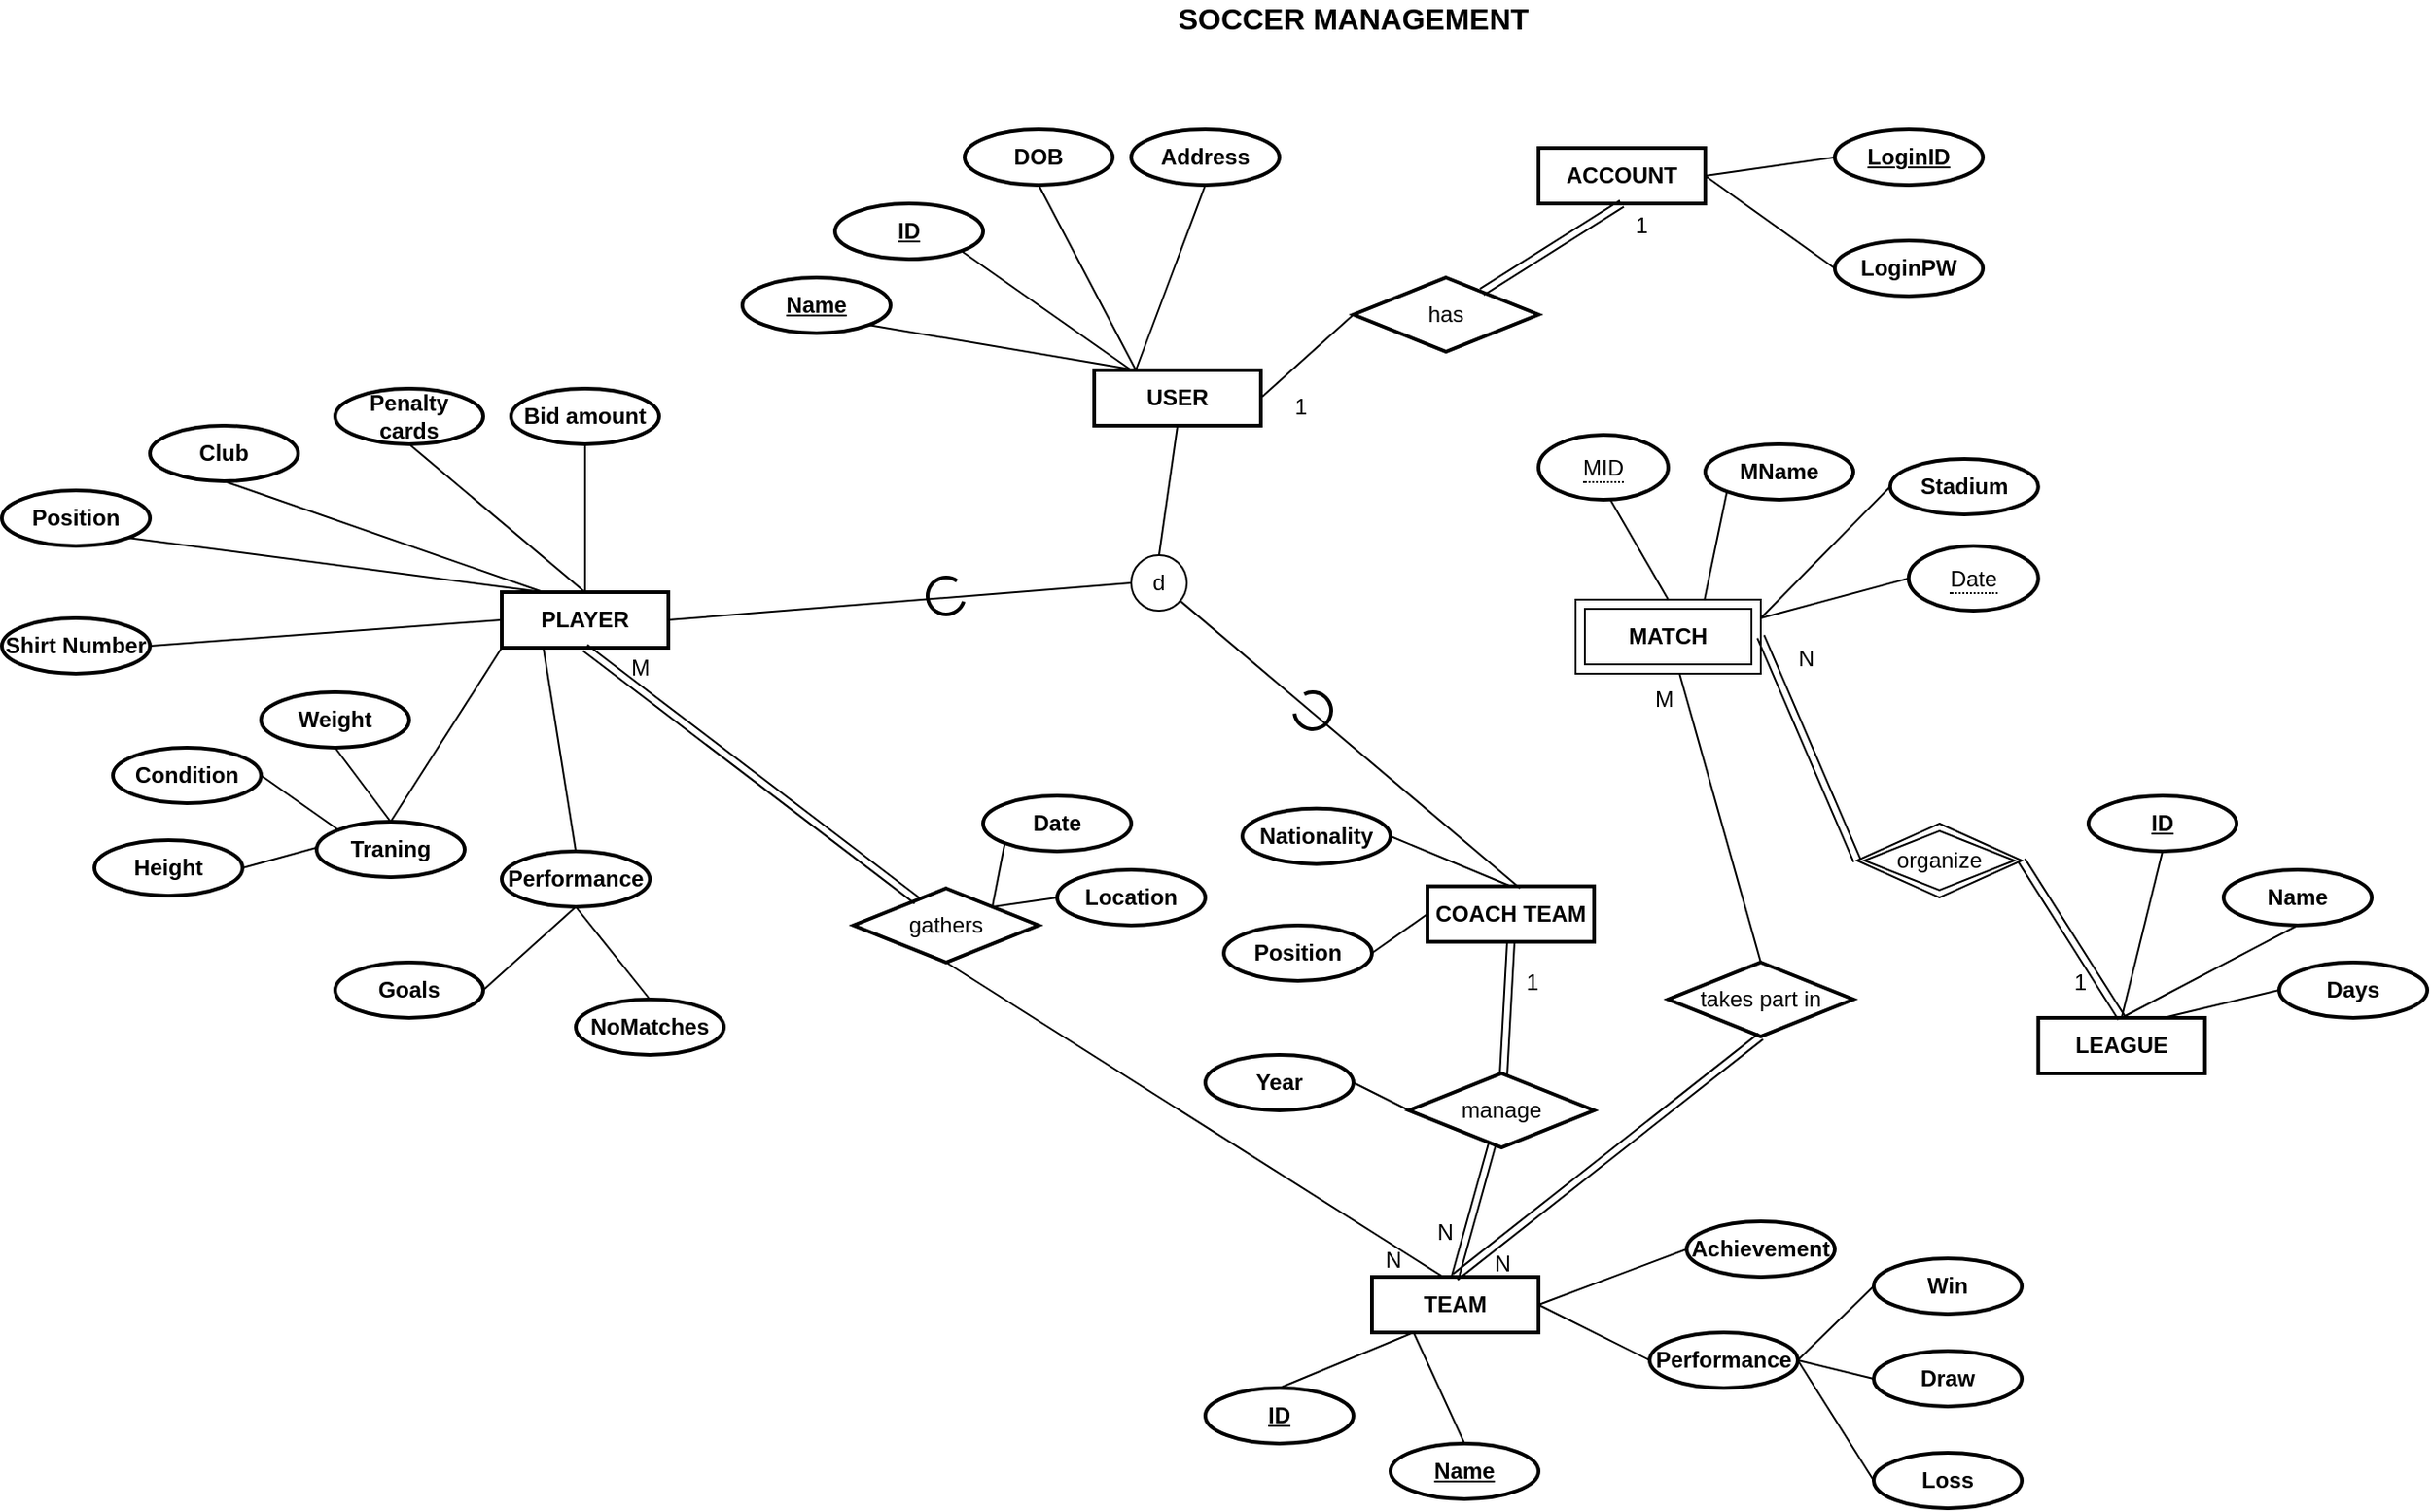 <mxfile version="14.4.9" type="github">
  <diagram id="udH00ynw8GB3pCjKfQQe" name="Page-1">
    <mxGraphModel dx="1950" dy="2154" grid="1" gridSize="10" guides="1" tooltips="1" connect="1" arrows="1" fold="1" page="1" pageScale="1" pageWidth="827" pageHeight="1169" math="0" shadow="0">
      <root>
        <mxCell id="0" />
        <mxCell id="1" parent="0" />
        <mxCell id="oWUO9L_G3Eso75ve9gdb-1" value="TEAM" style="whiteSpace=wrap;html=1;align=center;fontStyle=1;strokeWidth=2;" parent="1" vertex="1">
          <mxGeometry x="440" y="490" width="90" height="30" as="geometry" />
        </mxCell>
        <mxCell id="oWUO9L_G3Eso75ve9gdb-2" value="COACH TEAM" style="whiteSpace=wrap;html=1;align=center;fontStyle=1;strokeWidth=2;" parent="1" vertex="1">
          <mxGeometry x="470" y="278.87" width="90" height="30" as="geometry" />
        </mxCell>
        <mxCell id="oWUO9L_G3Eso75ve9gdb-4" value="PLAYER" style="whiteSpace=wrap;html=1;align=center;fontStyle=1;strokeWidth=2;" parent="1" vertex="1">
          <mxGeometry x="-30" y="120" width="90" height="30" as="geometry" />
        </mxCell>
        <mxCell id="oWUO9L_G3Eso75ve9gdb-5" value="Club" style="ellipse;whiteSpace=wrap;html=1;align=center;strokeWidth=2;fontStyle=1" parent="1" vertex="1">
          <mxGeometry x="-220" y="30" width="80" height="30" as="geometry" />
        </mxCell>
        <mxCell id="oWUO9L_G3Eso75ve9gdb-6" value="Shirt Number" style="ellipse;whiteSpace=wrap;html=1;align=center;strokeWidth=2;fontStyle=1" parent="1" vertex="1">
          <mxGeometry x="-300" y="134" width="80" height="30" as="geometry" />
        </mxCell>
        <mxCell id="oWUO9L_G3Eso75ve9gdb-7" value="Address" style="ellipse;whiteSpace=wrap;html=1;align=center;strokeWidth=2;fontStyle=1" parent="1" vertex="1">
          <mxGeometry x="310" y="-130" width="80" height="30" as="geometry" />
        </mxCell>
        <mxCell id="oWUO9L_G3Eso75ve9gdb-9" value="DOB" style="ellipse;whiteSpace=wrap;html=1;align=center;strokeWidth=2;fontStyle=1" parent="1" vertex="1">
          <mxGeometry x="220" y="-130" width="80" height="30" as="geometry" />
        </mxCell>
        <mxCell id="oWUO9L_G3Eso75ve9gdb-10" value="Name" style="ellipse;whiteSpace=wrap;html=1;align=center;strokeWidth=2;fontStyle=5" parent="1" vertex="1">
          <mxGeometry x="100" y="-50" width="80" height="30" as="geometry" />
        </mxCell>
        <mxCell id="oWUO9L_G3Eso75ve9gdb-11" value="ID" style="ellipse;whiteSpace=wrap;html=1;align=center;strokeWidth=2;fontStyle=5" parent="1" vertex="1">
          <mxGeometry x="150" y="-90" width="80" height="30" as="geometry" />
        </mxCell>
        <mxCell id="oWUO9L_G3Eso75ve9gdb-15" value="Performance" style="ellipse;whiteSpace=wrap;html=1;align=center;strokeWidth=2;fontStyle=1" parent="1" vertex="1">
          <mxGeometry x="-30" y="260" width="80" height="30" as="geometry" />
        </mxCell>
        <mxCell id="oWUO9L_G3Eso75ve9gdb-16" value="Penalty cards" style="ellipse;whiteSpace=wrap;html=1;align=center;strokeWidth=2;fontStyle=1" parent="1" vertex="1">
          <mxGeometry x="-120" y="10" width="80" height="30" as="geometry" />
        </mxCell>
        <mxCell id="oWUO9L_G3Eso75ve9gdb-17" value="Goals" style="ellipse;whiteSpace=wrap;html=1;align=center;strokeWidth=2;fontStyle=1" parent="1" vertex="1">
          <mxGeometry x="-120" y="320" width="80" height="30" as="geometry" />
        </mxCell>
        <mxCell id="oWUO9L_G3Eso75ve9gdb-18" value="NoMatches" style="ellipse;whiteSpace=wrap;html=1;align=center;strokeWidth=2;fontStyle=1" parent="1" vertex="1">
          <mxGeometry x="10" y="340" width="80" height="30" as="geometry" />
        </mxCell>
        <mxCell id="oWUO9L_G3Eso75ve9gdb-19" value="Traning" style="ellipse;whiteSpace=wrap;html=1;align=center;strokeWidth=2;fontStyle=1" parent="1" vertex="1">
          <mxGeometry x="-130" y="244" width="80" height="30" as="geometry" />
        </mxCell>
        <mxCell id="oWUO9L_G3Eso75ve9gdb-20" value="Weight" style="ellipse;whiteSpace=wrap;html=1;align=center;strokeWidth=2;fontStyle=1" parent="1" vertex="1">
          <mxGeometry x="-160" y="174" width="80" height="30" as="geometry" />
        </mxCell>
        <mxCell id="oWUO9L_G3Eso75ve9gdb-21" value="Height" style="ellipse;whiteSpace=wrap;html=1;align=center;strokeWidth=2;fontStyle=1" parent="1" vertex="1">
          <mxGeometry x="-250" y="254" width="80" height="30" as="geometry" />
        </mxCell>
        <mxCell id="oWUO9L_G3Eso75ve9gdb-23" value="Position" style="ellipse;whiteSpace=wrap;html=1;align=center;strokeWidth=2;fontStyle=1" parent="1" vertex="1">
          <mxGeometry x="-300" y="65" width="80" height="30" as="geometry" />
        </mxCell>
        <mxCell id="oWUO9L_G3Eso75ve9gdb-24" value="Bid amount" style="ellipse;whiteSpace=wrap;html=1;align=center;strokeWidth=2;fontStyle=1" parent="1" vertex="1">
          <mxGeometry x="-25" y="10" width="80" height="30" as="geometry" />
        </mxCell>
        <mxCell id="oWUO9L_G3Eso75ve9gdb-27" value="Condition" style="ellipse;whiteSpace=wrap;html=1;align=center;strokeWidth=2;fontStyle=1" parent="1" vertex="1">
          <mxGeometry x="-240" y="204" width="80" height="30" as="geometry" />
        </mxCell>
        <mxCell id="oWUO9L_G3Eso75ve9gdb-29" value="ID" style="ellipse;whiteSpace=wrap;html=1;align=center;strokeWidth=2;fontStyle=5" parent="1" vertex="1">
          <mxGeometry x="350" y="550" width="80" height="30" as="geometry" />
        </mxCell>
        <mxCell id="oWUO9L_G3Eso75ve9gdb-30" value="Name" style="ellipse;whiteSpace=wrap;html=1;align=center;strokeWidth=2;fontStyle=5" parent="1" vertex="1">
          <mxGeometry x="450" y="580" width="80" height="30" as="geometry" />
        </mxCell>
        <mxCell id="oWUO9L_G3Eso75ve9gdb-36" value="Position" style="ellipse;whiteSpace=wrap;html=1;align=center;strokeWidth=2;fontStyle=1" parent="1" vertex="1">
          <mxGeometry x="360" y="300" width="80" height="30" as="geometry" />
        </mxCell>
        <mxCell id="oWUO9L_G3Eso75ve9gdb-38" value="Nationality" style="ellipse;whiteSpace=wrap;html=1;align=center;strokeWidth=2;fontStyle=1" parent="1" vertex="1">
          <mxGeometry x="370" y="236.87" width="80" height="30" as="geometry" />
        </mxCell>
        <mxCell id="oWUO9L_G3Eso75ve9gdb-39" value="" style="endArrow=none;html=1;rounded=0;exitX=0.25;exitY=0;exitDx=0;exitDy=0;entryX=0.5;entryY=1;entryDx=0;entryDy=0;" parent="1" source="DCwG-aBtx-RIxP0tlwsp-3" target="oWUO9L_G3Eso75ve9gdb-9" edge="1">
          <mxGeometry relative="1" as="geometry">
            <mxPoint x="180" y="240" as="sourcePoint" />
            <mxPoint x="340" y="240" as="targetPoint" />
          </mxGeometry>
        </mxCell>
        <mxCell id="oWUO9L_G3Eso75ve9gdb-40" value="" style="endArrow=none;html=1;rounded=0;exitX=0.25;exitY=0;exitDx=0;exitDy=0;entryX=0.5;entryY=1;entryDx=0;entryDy=0;" parent="1" source="oWUO9L_G3Eso75ve9gdb-4" target="oWUO9L_G3Eso75ve9gdb-5" edge="1">
          <mxGeometry relative="1" as="geometry">
            <mxPoint x="70" y="130" as="sourcePoint" />
            <mxPoint x="50" y="50" as="targetPoint" />
          </mxGeometry>
        </mxCell>
        <mxCell id="oWUO9L_G3Eso75ve9gdb-41" value="" style="endArrow=none;html=1;rounded=0;exitX=0.25;exitY=0;exitDx=0;exitDy=0;entryX=1;entryY=1;entryDx=0;entryDy=0;" parent="1" source="DCwG-aBtx-RIxP0tlwsp-3" target="oWUO9L_G3Eso75ve9gdb-10" edge="1">
          <mxGeometry relative="1" as="geometry">
            <mxPoint x="47.5" y="130" as="sourcePoint" />
            <mxPoint x="60" y="60" as="targetPoint" />
          </mxGeometry>
        </mxCell>
        <mxCell id="oWUO9L_G3Eso75ve9gdb-42" value="" style="endArrow=none;html=1;rounded=0;entryX=1;entryY=1;entryDx=0;entryDy=0;" parent="1" target="oWUO9L_G3Eso75ve9gdb-11" edge="1">
          <mxGeometry relative="1" as="geometry">
            <mxPoint x="310" as="sourcePoint" />
            <mxPoint x="-40" y="78" as="targetPoint" />
          </mxGeometry>
        </mxCell>
        <mxCell id="oWUO9L_G3Eso75ve9gdb-43" value="" style="endArrow=none;html=1;rounded=0;entryX=1;entryY=0.5;entryDx=0;entryDy=0;exitX=0;exitY=0.5;exitDx=0;exitDy=0;" parent="1" source="oWUO9L_G3Eso75ve9gdb-4" target="oWUO9L_G3Eso75ve9gdb-6" edge="1">
          <mxGeometry relative="1" as="geometry">
            <mxPoint x="-10" y="120" as="sourcePoint" />
            <mxPoint x="-70" y="105" as="targetPoint" />
          </mxGeometry>
        </mxCell>
        <mxCell id="oWUO9L_G3Eso75ve9gdb-44" value="" style="endArrow=none;html=1;rounded=0;entryX=0.5;entryY=1;entryDx=0;entryDy=0;exitX=0.25;exitY=0;exitDx=0;exitDy=0;" parent="1" source="DCwG-aBtx-RIxP0tlwsp-3" target="oWUO9L_G3Eso75ve9gdb-7" edge="1">
          <mxGeometry relative="1" as="geometry">
            <mxPoint x="-30" y="150" as="sourcePoint" />
            <mxPoint x="-60" y="175" as="targetPoint" />
          </mxGeometry>
        </mxCell>
        <mxCell id="oWUO9L_G3Eso75ve9gdb-45" value="" style="endArrow=none;html=1;rounded=0;entryX=1;entryY=1;entryDx=0;entryDy=0;exitX=0.25;exitY=0;exitDx=0;exitDy=0;" parent="1" source="oWUO9L_G3Eso75ve9gdb-4" target="oWUO9L_G3Eso75ve9gdb-23" edge="1">
          <mxGeometry relative="1" as="geometry">
            <mxPoint y="120" as="sourcePoint" />
            <mxPoint y="200" as="targetPoint" />
          </mxGeometry>
        </mxCell>
        <mxCell id="oWUO9L_G3Eso75ve9gdb-50" value="" style="endArrow=none;html=1;rounded=0;exitX=0.5;exitY=1;exitDx=0;exitDy=0;entryX=0.5;entryY=0;entryDx=0;entryDy=0;" parent="1" source="oWUO9L_G3Eso75ve9gdb-20" target="oWUO9L_G3Eso75ve9gdb-19" edge="1">
          <mxGeometry relative="1" as="geometry">
            <mxPoint x="190" y="234" as="sourcePoint" />
            <mxPoint x="350" y="234" as="targetPoint" />
          </mxGeometry>
        </mxCell>
        <mxCell id="oWUO9L_G3Eso75ve9gdb-51" value="" style="endArrow=none;html=1;rounded=0;exitX=1;exitY=0.5;exitDx=0;exitDy=0;entryX=0;entryY=0;entryDx=0;entryDy=0;" parent="1" source="oWUO9L_G3Eso75ve9gdb-27" target="oWUO9L_G3Eso75ve9gdb-19" edge="1">
          <mxGeometry relative="1" as="geometry">
            <mxPoint x="-110" y="214" as="sourcePoint" />
            <mxPoint x="-80" y="254" as="targetPoint" />
          </mxGeometry>
        </mxCell>
        <mxCell id="oWUO9L_G3Eso75ve9gdb-52" value="" style="endArrow=none;html=1;rounded=0;exitX=1;exitY=0.5;exitDx=0;exitDy=0;" parent="1" source="oWUO9L_G3Eso75ve9gdb-21" edge="1">
          <mxGeometry relative="1" as="geometry">
            <mxPoint x="-150" y="229" as="sourcePoint" />
            <mxPoint x="-130" y="258" as="targetPoint" />
          </mxGeometry>
        </mxCell>
        <mxCell id="oWUO9L_G3Eso75ve9gdb-53" value="" style="endArrow=none;html=1;rounded=0;exitX=0.5;exitY=0;exitDx=0;exitDy=0;entryX=0.25;entryY=1;entryDx=0;entryDy=0;" parent="1" source="oWUO9L_G3Eso75ve9gdb-15" target="oWUO9L_G3Eso75ve9gdb-4" edge="1">
          <mxGeometry relative="1" as="geometry">
            <mxPoint x="-50" y="260" as="sourcePoint" />
            <mxPoint x="90" y="290" as="targetPoint" />
          </mxGeometry>
        </mxCell>
        <mxCell id="oWUO9L_G3Eso75ve9gdb-54" value="" style="endArrow=none;html=1;rounded=0;exitX=0.5;exitY=1;exitDx=0;exitDy=0;entryX=0.5;entryY=0;entryDx=0;entryDy=0;" parent="1" source="oWUO9L_G3Eso75ve9gdb-24" target="oWUO9L_G3Eso75ve9gdb-4" edge="1">
          <mxGeometry relative="1" as="geometry">
            <mxPoint x="-170" y="-65" as="sourcePoint" />
            <mxPoint x="-35" y="-95" as="targetPoint" />
          </mxGeometry>
        </mxCell>
        <mxCell id="oWUO9L_G3Eso75ve9gdb-55" value="" style="endArrow=none;html=1;rounded=0;exitX=0.5;exitY=0;exitDx=0;exitDy=0;entryX=0.5;entryY=1;entryDx=0;entryDy=0;" parent="1" source="oWUO9L_G3Eso75ve9gdb-4" target="oWUO9L_G3Eso75ve9gdb-16" edge="1">
          <mxGeometry relative="1" as="geometry">
            <mxPoint x="-35" y="-65" as="sourcePoint" />
            <mxPoint x="-25" y="-85" as="targetPoint" />
          </mxGeometry>
        </mxCell>
        <mxCell id="oWUO9L_G3Eso75ve9gdb-56" value="" style="endArrow=none;html=1;rounded=0;exitX=0.5;exitY=1;exitDx=0;exitDy=0;entryX=0.5;entryY=0;entryDx=0;entryDy=0;" parent="1" source="oWUO9L_G3Eso75ve9gdb-15" target="oWUO9L_G3Eso75ve9gdb-18" edge="1">
          <mxGeometry relative="1" as="geometry">
            <mxPoint x="145" y="315" as="sourcePoint" />
            <mxPoint x="100" y="365" as="targetPoint" />
          </mxGeometry>
        </mxCell>
        <mxCell id="oWUO9L_G3Eso75ve9gdb-57" value="" style="endArrow=none;html=1;rounded=0;exitX=0.5;exitY=1;exitDx=0;exitDy=0;entryX=1;entryY=0.5;entryDx=0;entryDy=0;" parent="1" source="oWUO9L_G3Eso75ve9gdb-15" target="oWUO9L_G3Eso75ve9gdb-17" edge="1">
          <mxGeometry relative="1" as="geometry">
            <mxPoint y="335" as="sourcePoint" />
            <mxPoint y="380" as="targetPoint" />
          </mxGeometry>
        </mxCell>
        <mxCell id="oWUO9L_G3Eso75ve9gdb-58" value="" style="endArrow=none;html=1;rounded=0;exitX=0.5;exitY=0;exitDx=0;exitDy=0;entryX=0;entryY=1;entryDx=0;entryDy=0;" parent="1" source="oWUO9L_G3Eso75ve9gdb-19" target="oWUO9L_G3Eso75ve9gdb-4" edge="1">
          <mxGeometry relative="1" as="geometry">
            <mxPoint x="-110" y="324" as="sourcePoint" />
            <mxPoint x="-20" y="294" as="targetPoint" />
          </mxGeometry>
        </mxCell>
        <mxCell id="oWUO9L_G3Eso75ve9gdb-60" value="" style="endArrow=none;html=1;rounded=0;entryX=1;entryY=0.5;entryDx=0;entryDy=0;exitX=0.5;exitY=0;exitDx=0;exitDy=0;" parent="1" source="oWUO9L_G3Eso75ve9gdb-2" target="oWUO9L_G3Eso75ve9gdb-38" edge="1">
          <mxGeometry relative="1" as="geometry">
            <mxPoint x="502.5" y="288.87" as="sourcePoint" />
            <mxPoint x="480" y="258.87" as="targetPoint" />
          </mxGeometry>
        </mxCell>
        <mxCell id="oWUO9L_G3Eso75ve9gdb-61" value="" style="endArrow=none;html=1;rounded=0;entryX=1;entryY=0.5;entryDx=0;entryDy=0;exitX=0;exitY=0.5;exitDx=0;exitDy=0;" parent="1" source="oWUO9L_G3Eso75ve9gdb-2" target="oWUO9L_G3Eso75ve9gdb-36" edge="1">
          <mxGeometry relative="1" as="geometry">
            <mxPoint x="515" y="279" as="sourcePoint" />
            <mxPoint x="579.04" y="240.28" as="targetPoint" />
          </mxGeometry>
        </mxCell>
        <mxCell id="oWUO9L_G3Eso75ve9gdb-63" value="" style="endArrow=none;html=1;rounded=0;exitX=0.5;exitY=0;exitDx=0;exitDy=0;entryX=0.25;entryY=1;entryDx=0;entryDy=0;" parent="1" source="oWUO9L_G3Eso75ve9gdb-29" target="oWUO9L_G3Eso75ve9gdb-1" edge="1">
          <mxGeometry relative="1" as="geometry">
            <mxPoint x="330" y="600" as="sourcePoint" />
            <mxPoint x="490" y="600" as="targetPoint" />
          </mxGeometry>
        </mxCell>
        <mxCell id="oWUO9L_G3Eso75ve9gdb-64" value="" style="endArrow=none;html=1;rounded=0;exitX=0.5;exitY=0;exitDx=0;exitDy=0;entryX=0.25;entryY=1;entryDx=0;entryDy=0;" parent="1" source="oWUO9L_G3Eso75ve9gdb-30" target="oWUO9L_G3Eso75ve9gdb-1" edge="1">
          <mxGeometry relative="1" as="geometry">
            <mxPoint x="400" y="560" as="sourcePoint" />
            <mxPoint x="472.5" y="530" as="targetPoint" />
          </mxGeometry>
        </mxCell>
        <mxCell id="oWUO9L_G3Eso75ve9gdb-65" value="Achievement" style="ellipse;whiteSpace=wrap;html=1;align=center;strokeWidth=2;fontStyle=1" parent="1" vertex="1">
          <mxGeometry x="610" y="460" width="80" height="30" as="geometry" />
        </mxCell>
        <mxCell id="oWUO9L_G3Eso75ve9gdb-67" value="Performance" style="ellipse;whiteSpace=wrap;html=1;align=center;strokeWidth=2;fontStyle=1" parent="1" vertex="1">
          <mxGeometry x="590" y="520" width="80" height="30" as="geometry" />
        </mxCell>
        <mxCell id="oWUO9L_G3Eso75ve9gdb-68" value="Draw" style="ellipse;whiteSpace=wrap;html=1;align=center;strokeWidth=2;fontStyle=1" parent="1" vertex="1">
          <mxGeometry x="711" y="530" width="80" height="30" as="geometry" />
        </mxCell>
        <mxCell id="oWUO9L_G3Eso75ve9gdb-69" value="Win" style="ellipse;whiteSpace=wrap;html=1;align=center;strokeWidth=2;fontStyle=1" parent="1" vertex="1">
          <mxGeometry x="711" y="480" width="80" height="30" as="geometry" />
        </mxCell>
        <mxCell id="oWUO9L_G3Eso75ve9gdb-70" value="Loss" style="ellipse;whiteSpace=wrap;html=1;align=center;strokeWidth=2;fontStyle=1" parent="1" vertex="1">
          <mxGeometry x="711" y="585" width="80" height="30" as="geometry" />
        </mxCell>
        <mxCell id="oWUO9L_G3Eso75ve9gdb-71" value="" style="endArrow=none;html=1;rounded=0;entryX=0;entryY=0.5;entryDx=0;entryDy=0;exitX=1;exitY=0.5;exitDx=0;exitDy=0;" parent="1" source="oWUO9L_G3Eso75ve9gdb-1" target="oWUO9L_G3Eso75ve9gdb-65" edge="1">
          <mxGeometry relative="1" as="geometry">
            <mxPoint x="330" y="430" as="sourcePoint" />
            <mxPoint x="490" y="430" as="targetPoint" />
          </mxGeometry>
        </mxCell>
        <mxCell id="oWUO9L_G3Eso75ve9gdb-72" value="" style="endArrow=none;html=1;rounded=0;entryX=0;entryY=0.5;entryDx=0;entryDy=0;exitX=1;exitY=0.5;exitDx=0;exitDy=0;" parent="1" source="oWUO9L_G3Eso75ve9gdb-1" target="oWUO9L_G3Eso75ve9gdb-67" edge="1">
          <mxGeometry relative="1" as="geometry">
            <mxPoint x="540" y="515" as="sourcePoint" />
            <mxPoint x="620" y="485" as="targetPoint" />
          </mxGeometry>
        </mxCell>
        <mxCell id="oWUO9L_G3Eso75ve9gdb-73" value="" style="endArrow=none;html=1;rounded=0;entryX=0;entryY=0.5;entryDx=0;entryDy=0;exitX=1;exitY=0.5;exitDx=0;exitDy=0;" parent="1" source="oWUO9L_G3Eso75ve9gdb-67" target="oWUO9L_G3Eso75ve9gdb-69" edge="1">
          <mxGeometry relative="1" as="geometry">
            <mxPoint x="540" y="515" as="sourcePoint" />
            <mxPoint x="600" y="545" as="targetPoint" />
          </mxGeometry>
        </mxCell>
        <mxCell id="oWUO9L_G3Eso75ve9gdb-74" value="" style="endArrow=none;html=1;rounded=0;entryX=0;entryY=0.5;entryDx=0;entryDy=0;exitX=1;exitY=0.5;exitDx=0;exitDy=0;" parent="1" source="oWUO9L_G3Eso75ve9gdb-67" target="oWUO9L_G3Eso75ve9gdb-68" edge="1">
          <mxGeometry relative="1" as="geometry">
            <mxPoint x="680" y="545" as="sourcePoint" />
            <mxPoint x="721" y="505" as="targetPoint" />
          </mxGeometry>
        </mxCell>
        <mxCell id="oWUO9L_G3Eso75ve9gdb-75" value="" style="endArrow=none;html=1;rounded=0;entryX=0;entryY=0.5;entryDx=0;entryDy=0;exitX=1;exitY=0.5;exitDx=0;exitDy=0;" parent="1" source="oWUO9L_G3Eso75ve9gdb-67" target="oWUO9L_G3Eso75ve9gdb-70" edge="1">
          <mxGeometry relative="1" as="geometry">
            <mxPoint x="680" y="545" as="sourcePoint" />
            <mxPoint x="721" y="555" as="targetPoint" />
          </mxGeometry>
        </mxCell>
        <mxCell id="oWUO9L_G3Eso75ve9gdb-78" value="gathers" style="shape=rhombus;perimeter=rhombusPerimeter;whiteSpace=wrap;html=1;align=center;strokeWidth=2;" parent="1" vertex="1">
          <mxGeometry x="160" y="280" width="100" height="40" as="geometry" />
        </mxCell>
        <mxCell id="oWUO9L_G3Eso75ve9gdb-79" value="manage" style="shape=rhombus;perimeter=rhombusPerimeter;whiteSpace=wrap;html=1;align=center;strokeWidth=2;" parent="1" vertex="1">
          <mxGeometry x="460" y="380" width="100" height="40" as="geometry" />
        </mxCell>
        <mxCell id="oWUO9L_G3Eso75ve9gdb-80" value="takes part in" style="shape=rhombus;perimeter=rhombusPerimeter;whiteSpace=wrap;html=1;align=center;strokeWidth=2;" parent="1" vertex="1">
          <mxGeometry x="600" y="320" width="100" height="40" as="geometry" />
        </mxCell>
        <mxCell id="oWUO9L_G3Eso75ve9gdb-83" value="" style="shape=link;html=1;rounded=0;exitX=0.342;exitY=0.165;exitDx=0;exitDy=0;entryX=0.5;entryY=1;entryDx=0;entryDy=0;exitPerimeter=0;" parent="1" source="oWUO9L_G3Eso75ve9gdb-78" target="oWUO9L_G3Eso75ve9gdb-4" edge="1">
          <mxGeometry relative="1" as="geometry">
            <mxPoint x="325" y="330" as="sourcePoint" />
            <mxPoint x="450" y="515" as="targetPoint" />
          </mxGeometry>
        </mxCell>
        <mxCell id="oWUO9L_G3Eso75ve9gdb-84" value="M" style="resizable=0;html=1;align=right;verticalAlign=bottom;" parent="oWUO9L_G3Eso75ve9gdb-83" connectable="0" vertex="1">
          <mxGeometry x="1" relative="1" as="geometry">
            <mxPoint x="35.31" y="20.09" as="offset" />
          </mxGeometry>
        </mxCell>
        <mxCell id="oWUO9L_G3Eso75ve9gdb-85" value="" style="shape=link;html=1;rounded=0;entryX=0.5;entryY=1;entryDx=0;entryDy=0;" parent="1" source="oWUO9L_G3Eso75ve9gdb-79" target="oWUO9L_G3Eso75ve9gdb-2" edge="1">
          <mxGeometry relative="1" as="geometry">
            <mxPoint x="140" y="288.87" as="sourcePoint" />
            <mxPoint x="300" y="288.87" as="targetPoint" />
          </mxGeometry>
        </mxCell>
        <mxCell id="oWUO9L_G3Eso75ve9gdb-86" value="1" style="resizable=0;html=1;align=right;verticalAlign=bottom;" parent="oWUO9L_G3Eso75ve9gdb-85" connectable="0" vertex="1">
          <mxGeometry x="1" relative="1" as="geometry">
            <mxPoint x="15.12" y="30.74" as="offset" />
          </mxGeometry>
        </mxCell>
        <mxCell id="oWUO9L_G3Eso75ve9gdb-87" value="" style="shape=link;html=1;rounded=0;entryX=0.5;entryY=0;entryDx=0;entryDy=0;" parent="1" source="oWUO9L_G3Eso75ve9gdb-79" target="oWUO9L_G3Eso75ve9gdb-1" edge="1">
          <mxGeometry relative="1" as="geometry">
            <mxPoint x="606.495" y="406.598" as="sourcePoint" />
            <mxPoint x="670" y="355" as="targetPoint" />
          </mxGeometry>
        </mxCell>
        <mxCell id="oWUO9L_G3Eso75ve9gdb-88" value="N" style="resizable=0;html=1;align=right;verticalAlign=bottom;" parent="oWUO9L_G3Eso75ve9gdb-87" connectable="0" vertex="1">
          <mxGeometry x="1" relative="1" as="geometry">
            <mxPoint x="30.23" y="1.81" as="offset" />
          </mxGeometry>
        </mxCell>
        <mxCell id="oWUO9L_G3Eso75ve9gdb-93" value="" style="shape=link;html=1;rounded=0;entryX=0.5;entryY=0;entryDx=0;entryDy=0;exitX=0.5;exitY=1;exitDx=0;exitDy=0;" parent="1" source="oWUO9L_G3Eso75ve9gdb-80" target="oWUO9L_G3Eso75ve9gdb-1" edge="1">
          <mxGeometry relative="1" as="geometry">
            <mxPoint x="330" y="340" as="sourcePoint" />
            <mxPoint x="490" y="340" as="targetPoint" />
          </mxGeometry>
        </mxCell>
        <mxCell id="oWUO9L_G3Eso75ve9gdb-94" value="N" style="resizable=0;html=1;align=right;verticalAlign=bottom;" parent="oWUO9L_G3Eso75ve9gdb-93" connectable="0" vertex="1">
          <mxGeometry x="1" relative="1" as="geometry">
            <mxPoint x="-28.98" y="-0.19" as="offset" />
          </mxGeometry>
        </mxCell>
        <mxCell id="oWUO9L_G3Eso75ve9gdb-95" value="" style="endArrow=none;html=1;rounded=0;entryX=0.5;entryY=1;entryDx=0;entryDy=0;exitX=0.5;exitY=0;exitDx=0;exitDy=0;" parent="1" source="oWUO9L_G3Eso75ve9gdb-80" edge="1">
          <mxGeometry relative="1" as="geometry">
            <mxPoint x="330" y="340" as="sourcePoint" />
            <mxPoint x="605" y="160" as="targetPoint" />
          </mxGeometry>
        </mxCell>
        <mxCell id="oWUO9L_G3Eso75ve9gdb-99" value="Date" style="ellipse;whiteSpace=wrap;html=1;align=center;strokeWidth=2;fontStyle=1" parent="1" vertex="1">
          <mxGeometry x="230" y="230" width="80" height="30" as="geometry" />
        </mxCell>
        <mxCell id="oWUO9L_G3Eso75ve9gdb-100" value="Location" style="ellipse;whiteSpace=wrap;html=1;align=center;strokeWidth=2;fontStyle=1" parent="1" vertex="1">
          <mxGeometry x="270" y="270" width="80" height="30" as="geometry" />
        </mxCell>
        <mxCell id="oWUO9L_G3Eso75ve9gdb-101" value="" style="endArrow=none;html=1;rounded=0;entryX=0;entryY=1;entryDx=0;entryDy=0;exitX=1;exitY=0;exitDx=0;exitDy=0;" parent="1" source="oWUO9L_G3Eso75ve9gdb-78" target="oWUO9L_G3Eso75ve9gdb-99" edge="1">
          <mxGeometry relative="1" as="geometry">
            <mxPoint x="330" y="340" as="sourcePoint" />
            <mxPoint x="490" y="340" as="targetPoint" />
          </mxGeometry>
        </mxCell>
        <mxCell id="oWUO9L_G3Eso75ve9gdb-102" value="" style="endArrow=none;html=1;rounded=0;entryX=0;entryY=0.5;entryDx=0;entryDy=0;exitX=1;exitY=0;exitDx=0;exitDy=0;" parent="1" source="oWUO9L_G3Eso75ve9gdb-78" target="oWUO9L_G3Eso75ve9gdb-100" edge="1">
          <mxGeometry relative="1" as="geometry">
            <mxPoint x="285" y="335" as="sourcePoint" />
            <mxPoint x="311.716" y="285.607" as="targetPoint" />
          </mxGeometry>
        </mxCell>
        <mxCell id="oWUO9L_G3Eso75ve9gdb-103" value="Year" style="ellipse;whiteSpace=wrap;html=1;align=center;strokeWidth=2;fontStyle=1" parent="1" vertex="1">
          <mxGeometry x="350" y="370" width="80" height="30" as="geometry" />
        </mxCell>
        <mxCell id="oWUO9L_G3Eso75ve9gdb-104" value="" style="endArrow=none;html=1;rounded=0;entryX=1;entryY=0.5;entryDx=0;entryDy=0;exitX=0;exitY=0.5;exitDx=0;exitDy=0;" parent="1" source="oWUO9L_G3Eso75ve9gdb-79" target="oWUO9L_G3Eso75ve9gdb-103" edge="1">
          <mxGeometry relative="1" as="geometry">
            <mxPoint x="440" y="358.87" as="sourcePoint" />
            <mxPoint x="300" y="288.87" as="targetPoint" />
          </mxGeometry>
        </mxCell>
        <mxCell id="oWUO9L_G3Eso75ve9gdb-107" value="" style="endArrow=none;html=1;rounded=0;entryX=0;entryY=0.5;entryDx=0;entryDy=0;exitX=1;exitY=0.25;exitDx=0;exitDy=0;" parent="1" source="arUYGnkb_9BR7SVIHVMS-79" target="arUYGnkb_9BR7SVIHVMS-84" edge="1">
          <mxGeometry relative="1" as="geometry">
            <mxPoint x="330" y="340" as="sourcePoint" />
            <mxPoint x="480" y="90" as="targetPoint" />
          </mxGeometry>
        </mxCell>
        <mxCell id="oWUO9L_G3Eso75ve9gdb-109" value="SOCCER MANAGEMENT" style="text;html=1;strokeColor=none;fillColor=none;align=center;verticalAlign=middle;whiteSpace=wrap;rounded=0;fontStyle=1;fontSize=16;" parent="1" vertex="1">
          <mxGeometry x="329.89" y="-200" width="200" height="20" as="geometry" />
        </mxCell>
        <mxCell id="oWUO9L_G3Eso75ve9gdb-110" value="" style="endArrow=none;html=1;rounded=0;fontSize=16;entryX=0.422;entryY=-0.01;entryDx=0;entryDy=0;entryPerimeter=0;exitX=0.5;exitY=1;exitDx=0;exitDy=0;" parent="1" source="oWUO9L_G3Eso75ve9gdb-78" target="oWUO9L_G3Eso75ve9gdb-1" edge="1">
          <mxGeometry relative="1" as="geometry">
            <mxPoint x="230" y="330" as="sourcePoint" />
            <mxPoint x="390" y="330" as="targetPoint" />
          </mxGeometry>
        </mxCell>
        <mxCell id="oWUO9L_G3Eso75ve9gdb-111" value="N" style="resizable=0;html=1;align=right;verticalAlign=bottom;" parent="oWUO9L_G3Eso75ve9gdb-110" connectable="0" vertex="1">
          <mxGeometry x="1" relative="1" as="geometry">
            <mxPoint x="7.06" y="-14.67" as="offset" />
          </mxGeometry>
        </mxCell>
        <mxCell id="arUYGnkb_9BR7SVIHVMS-49" value="LEAGUE" style="whiteSpace=wrap;html=1;align=center;fontStyle=1;strokeWidth=2;" parent="1" vertex="1">
          <mxGeometry x="799.89" y="350" width="90" height="30" as="geometry" />
        </mxCell>
        <mxCell id="arUYGnkb_9BR7SVIHVMS-50" value="ID" style="ellipse;whiteSpace=wrap;html=1;align=center;strokeWidth=2;fontStyle=5" parent="1" vertex="1">
          <mxGeometry x="827" y="230" width="80" height="30" as="geometry" />
        </mxCell>
        <mxCell id="arUYGnkb_9BR7SVIHVMS-51" value="Name" style="ellipse;whiteSpace=wrap;html=1;align=center;strokeWidth=2;fontStyle=1" parent="1" vertex="1">
          <mxGeometry x="900" y="270" width="80" height="30" as="geometry" />
        </mxCell>
        <mxCell id="arUYGnkb_9BR7SVIHVMS-52" value="Days" style="ellipse;whiteSpace=wrap;html=1;align=center;strokeWidth=2;fontStyle=1" parent="1" vertex="1">
          <mxGeometry x="930" y="320" width="80" height="30" as="geometry" />
        </mxCell>
        <mxCell id="arUYGnkb_9BR7SVIHVMS-53" value="" style="endArrow=none;html=1;rounded=0;exitX=0.5;exitY=1;exitDx=0;exitDy=0;entryX=0.5;entryY=0;entryDx=0;entryDy=0;" parent="1" source="arUYGnkb_9BR7SVIHVMS-50" target="arUYGnkb_9BR7SVIHVMS-49" edge="1">
          <mxGeometry relative="1" as="geometry">
            <mxPoint x="709.89" y="234" as="sourcePoint" />
            <mxPoint x="869.89" y="234" as="targetPoint" />
          </mxGeometry>
        </mxCell>
        <mxCell id="arUYGnkb_9BR7SVIHVMS-54" value="" style="endArrow=none;html=1;rounded=0;exitX=0.5;exitY=1;exitDx=0;exitDy=0;entryX=0.5;entryY=0;entryDx=0;entryDy=0;" parent="1" source="arUYGnkb_9BR7SVIHVMS-51" target="arUYGnkb_9BR7SVIHVMS-49" edge="1">
          <mxGeometry relative="1" as="geometry">
            <mxPoint x="918.174" y="77.607" as="sourcePoint" />
            <mxPoint x="972.39" y="124" as="targetPoint" />
          </mxGeometry>
        </mxCell>
        <mxCell id="arUYGnkb_9BR7SVIHVMS-56" value="" style="endArrow=none;html=1;rounded=0;exitX=0;exitY=0.5;exitDx=0;exitDy=0;entryX=0.75;entryY=0;entryDx=0;entryDy=0;" parent="1" source="arUYGnkb_9BR7SVIHVMS-52" target="arUYGnkb_9BR7SVIHVMS-49" edge="1">
          <mxGeometry relative="1" as="geometry">
            <mxPoint x="1089.89" y="72" as="sourcePoint" />
            <mxPoint x="1030" y="120" as="targetPoint" />
          </mxGeometry>
        </mxCell>
        <mxCell id="arUYGnkb_9BR7SVIHVMS-58" value="organize" style="shape=rhombus;double=1;perimeter=rhombusPerimeter;whiteSpace=wrap;html=1;align=center;" parent="1" vertex="1">
          <mxGeometry x="702.0" y="245" width="89" height="40" as="geometry" />
        </mxCell>
        <mxCell id="arUYGnkb_9BR7SVIHVMS-71" value="MName" style="ellipse;whiteSpace=wrap;html=1;align=center;strokeWidth=2;fontStyle=1" parent="1" vertex="1">
          <mxGeometry x="620" y="40" width="80" height="30" as="geometry" />
        </mxCell>
        <mxCell id="arUYGnkb_9BR7SVIHVMS-73" value="Stadium" style="ellipse;whiteSpace=wrap;html=1;align=center;strokeWidth=2;fontStyle=1" parent="1" vertex="1">
          <mxGeometry x="719.89" y="48" width="80" height="30" as="geometry" />
        </mxCell>
        <mxCell id="arUYGnkb_9BR7SVIHVMS-74" value="" style="endArrow=none;html=1;rounded=0;entryX=0.5;entryY=0;entryDx=0;entryDy=0;" parent="1" target="arUYGnkb_9BR7SVIHVMS-79" edge="1">
          <mxGeometry relative="1" as="geometry">
            <mxPoint x="568.548" y="69.654" as="sourcePoint" />
            <mxPoint x="512.5" y="172" as="targetPoint" />
          </mxGeometry>
        </mxCell>
        <mxCell id="arUYGnkb_9BR7SVIHVMS-75" value="" style="endArrow=none;html=1;rounded=0;exitX=0;exitY=1;exitDx=0;exitDy=0;entryX=0.693;entryY=0.039;entryDx=0;entryDy=0;entryPerimeter=0;" parent="1" source="arUYGnkb_9BR7SVIHVMS-71" target="arUYGnkb_9BR7SVIHVMS-79" edge="1">
          <mxGeometry relative="1" as="geometry">
            <mxPoint x="648.284" y="145.607" as="sourcePoint" />
            <mxPoint x="535" y="172" as="targetPoint" />
          </mxGeometry>
        </mxCell>
        <mxCell id="arUYGnkb_9BR7SVIHVMS-77" value="" style="endArrow=none;html=1;rounded=0;exitX=0;exitY=0.5;exitDx=0;exitDy=0;entryX=1;entryY=0.25;entryDx=0;entryDy=0;" parent="1" source="arUYGnkb_9BR7SVIHVMS-73" target="arUYGnkb_9BR7SVIHVMS-79" edge="1">
          <mxGeometry relative="1" as="geometry">
            <mxPoint x="820" y="140" as="sourcePoint" />
            <mxPoint x="580" y="179.5" as="targetPoint" />
          </mxGeometry>
        </mxCell>
        <mxCell id="arUYGnkb_9BR7SVIHVMS-78" value="M" style="resizable=0;html=1;align=right;verticalAlign=bottom;" parent="1" connectable="0" vertex="1">
          <mxGeometry x="740.002" y="236.865" as="geometry">
            <mxPoint x="-137" y="-50" as="offset" />
          </mxGeometry>
        </mxCell>
        <mxCell id="arUYGnkb_9BR7SVIHVMS-79" value="MATCH" style="shape=ext;margin=3;double=1;whiteSpace=wrap;html=1;align=center;fontStyle=1" parent="1" vertex="1">
          <mxGeometry x="550" y="124" width="100" height="40" as="geometry" />
        </mxCell>
        <mxCell id="arUYGnkb_9BR7SVIHVMS-84" value="&lt;span style=&quot;border-bottom: 1px dotted&quot;&gt;Date&lt;/span&gt;" style="ellipse;whiteSpace=wrap;html=1;align=center;strokeWidth=2;" parent="1" vertex="1">
          <mxGeometry x="729.89" y="95" width="70" height="35" as="geometry" />
        </mxCell>
        <mxCell id="arUYGnkb_9BR7SVIHVMS-85" value="&lt;span style=&quot;border-bottom: 1px dotted&quot;&gt;MID&lt;/span&gt;" style="ellipse;whiteSpace=wrap;html=1;align=center;strokeWidth=2;" parent="1" vertex="1">
          <mxGeometry x="530" y="35" width="70" height="35" as="geometry" />
        </mxCell>
        <mxCell id="arUYGnkb_9BR7SVIHVMS-86" value="" style="shape=link;html=1;rounded=0;entryX=1;entryY=0.5;entryDx=0;entryDy=0;exitX=0;exitY=0.5;exitDx=0;exitDy=0;" parent="1" source="arUYGnkb_9BR7SVIHVMS-58" target="arUYGnkb_9BR7SVIHVMS-79" edge="1">
          <mxGeometry relative="1" as="geometry">
            <mxPoint x="560" y="300" as="sourcePoint" />
            <mxPoint x="488.97" y="500.21" as="targetPoint" />
          </mxGeometry>
        </mxCell>
        <mxCell id="arUYGnkb_9BR7SVIHVMS-87" value="N" style="resizable=0;html=1;align=right;verticalAlign=bottom;" parent="arUYGnkb_9BR7SVIHVMS-86" connectable="0" vertex="1">
          <mxGeometry x="1" relative="1" as="geometry">
            <mxPoint x="29.4" y="19.97" as="offset" />
          </mxGeometry>
        </mxCell>
        <mxCell id="arUYGnkb_9BR7SVIHVMS-88" value="" style="shape=link;html=1;rounded=0;entryX=1;entryY=0.5;entryDx=0;entryDy=0;exitX=0.5;exitY=0;exitDx=0;exitDy=0;" parent="1" source="arUYGnkb_9BR7SVIHVMS-49" target="arUYGnkb_9BR7SVIHVMS-58" edge="1">
          <mxGeometry relative="1" as="geometry">
            <mxPoint x="781" y="139.0" as="sourcePoint" />
            <mxPoint x="660" y="154.0" as="targetPoint" />
          </mxGeometry>
        </mxCell>
        <mxCell id="arUYGnkb_9BR7SVIHVMS-89" value="1" style="resizable=0;html=1;align=right;verticalAlign=bottom;" parent="arUYGnkb_9BR7SVIHVMS-88" connectable="0" vertex="1">
          <mxGeometry x="1" relative="1" as="geometry">
            <mxPoint x="35.66" y="74.46" as="offset" />
          </mxGeometry>
        </mxCell>
        <mxCell id="DCwG-aBtx-RIxP0tlwsp-3" value="USER" style="whiteSpace=wrap;html=1;align=center;fontStyle=1;strokeWidth=2;" parent="1" vertex="1">
          <mxGeometry x="290" width="90" height="30" as="geometry" />
        </mxCell>
        <mxCell id="DCwG-aBtx-RIxP0tlwsp-4" value="" style="endArrow=none;html=1;rounded=0;entryX=1;entryY=0.5;entryDx=0;entryDy=0;exitX=0;exitY=0.5;exitDx=0;exitDy=0;" parent="1" source="DCwG-aBtx-RIxP0tlwsp-9" target="oWUO9L_G3Eso75ve9gdb-4" edge="1">
          <mxGeometry relative="1" as="geometry">
            <mxPoint x="280" y="110" as="sourcePoint" />
            <mxPoint x="-60" y="620" as="targetPoint" />
          </mxGeometry>
        </mxCell>
        <mxCell id="DCwG-aBtx-RIxP0tlwsp-7" value="" style="endArrow=none;html=1;rounded=0;" parent="1" target="DCwG-aBtx-RIxP0tlwsp-9" edge="1">
          <mxGeometry relative="1" as="geometry">
            <mxPoint x="520" y="280" as="sourcePoint" />
            <mxPoint x="320" y="120" as="targetPoint" />
          </mxGeometry>
        </mxCell>
        <mxCell id="DCwG-aBtx-RIxP0tlwsp-9" value="d" style="ellipse;whiteSpace=wrap;html=1;aspect=fixed;" parent="1" vertex="1">
          <mxGeometry x="310" y="100" width="30" height="30" as="geometry" />
        </mxCell>
        <mxCell id="DCwG-aBtx-RIxP0tlwsp-11" value="" style="endArrow=none;html=1;rounded=0;entryX=0.5;entryY=1;entryDx=0;entryDy=0;exitX=0.5;exitY=0;exitDx=0;exitDy=0;" parent="1" source="DCwG-aBtx-RIxP0tlwsp-9" target="DCwG-aBtx-RIxP0tlwsp-3" edge="1">
          <mxGeometry relative="1" as="geometry">
            <mxPoint x="530" y="290" as="sourcePoint" />
            <mxPoint x="346.451" y="134.689" as="targetPoint" />
          </mxGeometry>
        </mxCell>
        <mxCell id="DCwG-aBtx-RIxP0tlwsp-18" value="ACCOUNT" style="whiteSpace=wrap;html=1;align=center;fontStyle=1;strokeWidth=2;" parent="1" vertex="1">
          <mxGeometry x="530" y="-120" width="90" height="30" as="geometry" />
        </mxCell>
        <mxCell id="DCwG-aBtx-RIxP0tlwsp-19" value="LoginPW" style="ellipse;whiteSpace=wrap;html=1;align=center;strokeWidth=2;fontStyle=1" parent="1" vertex="1">
          <mxGeometry x="690" y="-70" width="80" height="30" as="geometry" />
        </mxCell>
        <mxCell id="DCwG-aBtx-RIxP0tlwsp-20" value="&lt;u&gt;LoginID&lt;/u&gt;" style="ellipse;whiteSpace=wrap;html=1;align=center;strokeWidth=2;fontStyle=1" parent="1" vertex="1">
          <mxGeometry x="690" y="-130" width="80" height="30" as="geometry" />
        </mxCell>
        <mxCell id="DCwG-aBtx-RIxP0tlwsp-21" value="" style="endArrow=none;html=1;rounded=0;entryX=0;entryY=0.5;entryDx=0;entryDy=0;exitX=1;exitY=0.5;exitDx=0;exitDy=0;" parent="1" source="DCwG-aBtx-RIxP0tlwsp-18" target="DCwG-aBtx-RIxP0tlwsp-20" edge="1">
          <mxGeometry relative="1" as="geometry">
            <mxPoint x="322.5" y="10" as="sourcePoint" />
            <mxPoint x="360" y="-90" as="targetPoint" />
          </mxGeometry>
        </mxCell>
        <mxCell id="DCwG-aBtx-RIxP0tlwsp-22" value="" style="endArrow=none;html=1;rounded=0;entryX=0;entryY=0.5;entryDx=0;entryDy=0;exitX=1;exitY=0.5;exitDx=0;exitDy=0;" parent="1" source="DCwG-aBtx-RIxP0tlwsp-18" target="DCwG-aBtx-RIxP0tlwsp-19" edge="1">
          <mxGeometry relative="1" as="geometry">
            <mxPoint x="630" y="-95" as="sourcePoint" />
            <mxPoint x="700" y="-105" as="targetPoint" />
          </mxGeometry>
        </mxCell>
        <mxCell id="DCwG-aBtx-RIxP0tlwsp-23" value="has" style="shape=rhombus;perimeter=rhombusPerimeter;whiteSpace=wrap;html=1;align=center;strokeWidth=2;" parent="1" vertex="1">
          <mxGeometry x="430" y="-50" width="100" height="40" as="geometry" />
        </mxCell>
        <mxCell id="DCwG-aBtx-RIxP0tlwsp-27" value="" style="endArrow=none;html=1;rounded=0;entryX=1;entryY=0.5;entryDx=0;entryDy=0;exitX=0;exitY=0.5;exitDx=0;exitDy=0;" parent="1" source="DCwG-aBtx-RIxP0tlwsp-23" target="DCwG-aBtx-RIxP0tlwsp-3" edge="1">
          <mxGeometry relative="1" as="geometry">
            <mxPoint x="660" y="330" as="sourcePoint" />
            <mxPoint x="615" y="170" as="targetPoint" />
          </mxGeometry>
        </mxCell>
        <mxCell id="DCwG-aBtx-RIxP0tlwsp-29" value="" style="shape=link;html=1;rounded=0;entryX=0.5;entryY=1;entryDx=0;entryDy=0;" parent="1" source="DCwG-aBtx-RIxP0tlwsp-23" target="DCwG-aBtx-RIxP0tlwsp-18" edge="1">
          <mxGeometry relative="1" as="geometry">
            <mxPoint x="712" y="275" as="sourcePoint" />
            <mxPoint x="660" y="154" as="targetPoint" />
          </mxGeometry>
        </mxCell>
        <mxCell id="DCwG-aBtx-RIxP0tlwsp-30" value="1" style="resizable=0;html=1;align=right;verticalAlign=bottom;" parent="DCwG-aBtx-RIxP0tlwsp-29" connectable="0" vertex="1">
          <mxGeometry x="1" relative="1" as="geometry">
            <mxPoint x="14.52" y="20.3" as="offset" />
          </mxGeometry>
        </mxCell>
        <mxCell id="DCwG-aBtx-RIxP0tlwsp-31" value="1" style="resizable=0;html=1;align=right;verticalAlign=bottom;" parent="1" connectable="0" vertex="1">
          <mxGeometry x="630.002" y="-20.004" as="geometry">
            <mxPoint x="-225" y="49" as="offset" />
          </mxGeometry>
        </mxCell>
        <mxCell id="DCwG-aBtx-RIxP0tlwsp-32" value="" style="verticalLabelPosition=bottom;verticalAlign=top;html=1;shape=mxgraph.basic.arc;startAngle=0.3;endAngle=0.1;strokeWidth=2;" parent="1" vertex="1">
          <mxGeometry x="200" y="112" width="20" height="20" as="geometry" />
        </mxCell>
        <mxCell id="DCwG-aBtx-RIxP0tlwsp-33" value="" style="verticalLabelPosition=bottom;verticalAlign=top;html=1;shape=mxgraph.basic.arc;startAngle=0.3;endAngle=0.1;strokeWidth=2;rotation=-135;" parent="1" vertex="1">
          <mxGeometry x="398" y="174" width="20" height="20" as="geometry" />
        </mxCell>
      </root>
    </mxGraphModel>
  </diagram>
</mxfile>
